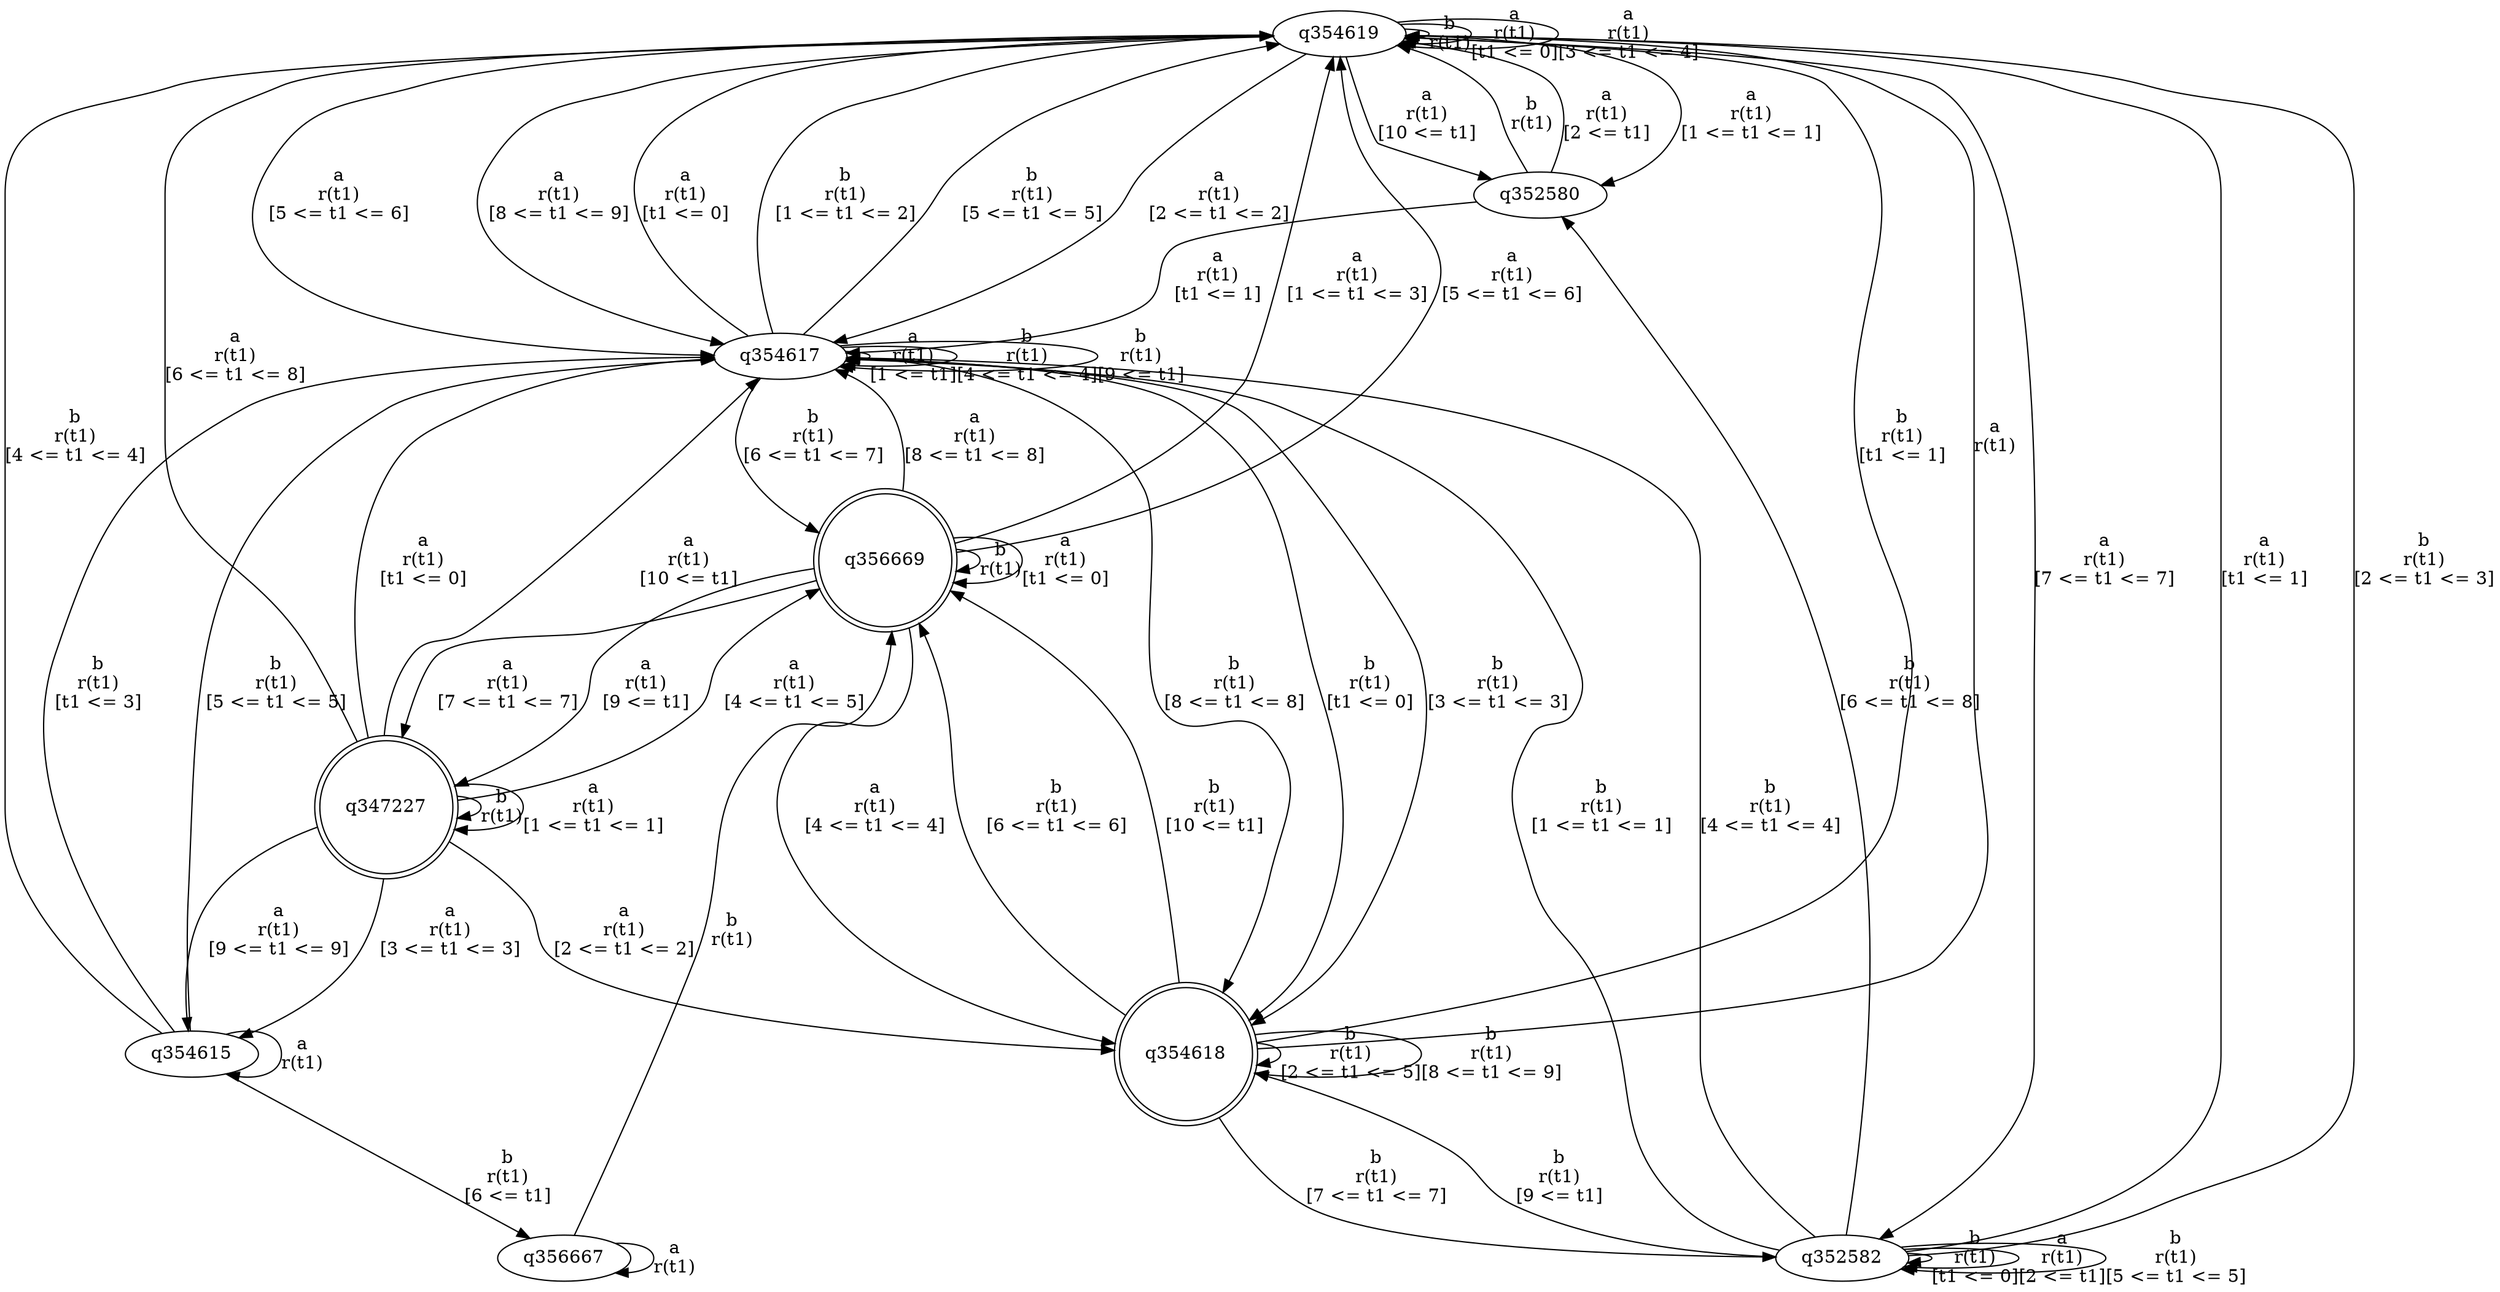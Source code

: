 digraph "tests_1/test37/solution101/solution_verwer" {
	q354619[label=q354619]
	q352580[label=q352580]
	q354617[label=q354617]
	q354618[label=q354618 shape=doublecircle]
	q356669[label=q356669 shape=doublecircle]
	q347227[label=q347227 shape=doublecircle]
	q354615[label=q354615]
	q356667[label=q356667]
	q352582[label=q352582]
	q354619 -> q354619[label="b\nr(t1)\n"]
	q354619 -> q354619[label="a\nr(t1)\n[t1 <= 0]"]
	q354619 -> q352580[label="a\nr(t1)\n[1 <= t1 <= 1]"]
	q352580 -> q354619[label="b\nr(t1)\n"]
	q352580 -> q354617[label="a\nr(t1)\n[t1 <= 1]"]
	q354617 -> q354618[label="b\nr(t1)\n[t1 <= 0]"]
	q354618 -> q354619[label="a\nr(t1)\n"]
	q354618 -> q354619[label="b\nr(t1)\n[t1 <= 1]"]
	q354618 -> q354618[label="b\nr(t1)\n[2 <= t1 <= 5]"]
	q354618 -> q356669[label="b\nr(t1)\n[6 <= t1 <= 6]"]
	q356669 -> q356669[label="b\nr(t1)\n"]
	q356669 -> q356669[label="a\nr(t1)\n[t1 <= 0]"]
	q356669 -> q354619[label="a\nr(t1)\n[1 <= t1 <= 3]"]
	q356669 -> q354618[label="a\nr(t1)\n[4 <= t1 <= 4]"]
	q356669 -> q354619[label="a\nr(t1)\n[5 <= t1 <= 6]"]
	q356669 -> q347227[label="a\nr(t1)\n[7 <= t1 <= 7]"]
	q347227 -> q347227[label="b\nr(t1)\n"]
	q347227 -> q354617[label="a\nr(t1)\n[t1 <= 0]"]
	q347227 -> q347227[label="a\nr(t1)\n[1 <= t1 <= 1]"]
	q347227 -> q354618[label="a\nr(t1)\n[2 <= t1 <= 2]"]
	q347227 -> q354615[label="a\nr(t1)\n[3 <= t1 <= 3]"]
	q354615 -> q354615[label="a\nr(t1)\n"]
	q354615 -> q354617[label="b\nr(t1)\n[t1 <= 3]"]
	q354615 -> q354619[label="b\nr(t1)\n[4 <= t1 <= 4]"]
	q354615 -> q354617[label="b\nr(t1)\n[5 <= t1 <= 5]"]
	q354615 -> q356667[label="b\nr(t1)\n[6 <= t1]"]
	q356667 -> q356667[label="a\nr(t1)\n"]
	q356667 -> q356669[label="b\nr(t1)\n"]
	q347227 -> q356669[label="a\nr(t1)\n[4 <= t1 <= 5]"]
	q347227 -> q354619[label="a\nr(t1)\n[6 <= t1 <= 8]"]
	q347227 -> q354615[label="a\nr(t1)\n[9 <= t1 <= 9]"]
	q347227 -> q354617[label="a\nr(t1)\n[10 <= t1]"]
	q356669 -> q354617[label="a\nr(t1)\n[8 <= t1 <= 8]"]
	q356669 -> q347227[label="a\nr(t1)\n[9 <= t1]"]
	q354618 -> q352582[label="b\nr(t1)\n[7 <= t1 <= 7]"]
	q352582 -> q352582[label="b\nr(t1)\n[t1 <= 0]"]
	q352582 -> q354619[label="a\nr(t1)\n[t1 <= 1]"]
	q352582 -> q352582[label="a\nr(t1)\n[2 <= t1]"]
	q352582 -> q354617[label="b\nr(t1)\n[1 <= t1 <= 1]"]
	q352582 -> q354619[label="b\nr(t1)\n[2 <= t1 <= 3]"]
	q352582 -> q354617[label="b\nr(t1)\n[4 <= t1 <= 4]"]
	q352582 -> q352582[label="b\nr(t1)\n[5 <= t1 <= 5]"]
	q352582 -> q352580[label="b\nr(t1)\n[6 <= t1 <= 8]"]
	q352582 -> q354618[label="b\nr(t1)\n[9 <= t1]"]
	q354618 -> q354618[label="b\nr(t1)\n[8 <= t1 <= 9]"]
	q354618 -> q356669[label="b\nr(t1)\n[10 <= t1]"]
	q354617 -> q354619[label="a\nr(t1)\n[t1 <= 0]"]
	q354617 -> q354617[label="a\nr(t1)\n[1 <= t1]"]
	q354617 -> q354619[label="b\nr(t1)\n[1 <= t1 <= 2]"]
	q354617 -> q354618[label="b\nr(t1)\n[3 <= t1 <= 3]"]
	q354617 -> q354617[label="b\nr(t1)\n[4 <= t1 <= 4]"]
	q354617 -> q354619[label="b\nr(t1)\n[5 <= t1 <= 5]"]
	q354617 -> q354618[label="b\nr(t1)\n[8 <= t1 <= 8]"]
	q354617 -> q354617[label="b\nr(t1)\n[9 <= t1]"]
	q354617 -> q356669[label="b\nr(t1)\n[6 <= t1 <= 7]"]
	q352580 -> q354619[label="a\nr(t1)\n[2 <= t1]"]
	q354619 -> q354617[label="a\nr(t1)\n[2 <= t1 <= 2]"]
	q354619 -> q354619[label="a\nr(t1)\n[3 <= t1 <= 4]"]
	q354619 -> q352582[label="a\nr(t1)\n[7 <= t1 <= 7]"]
	q354619 -> q352580[label="a\nr(t1)\n[10 <= t1]"]
	q354619 -> q354617[label="a\nr(t1)\n[5 <= t1 <= 6]"]
	q354619 -> q354617[label="a\nr(t1)\n[8 <= t1 <= 9]"]
}
